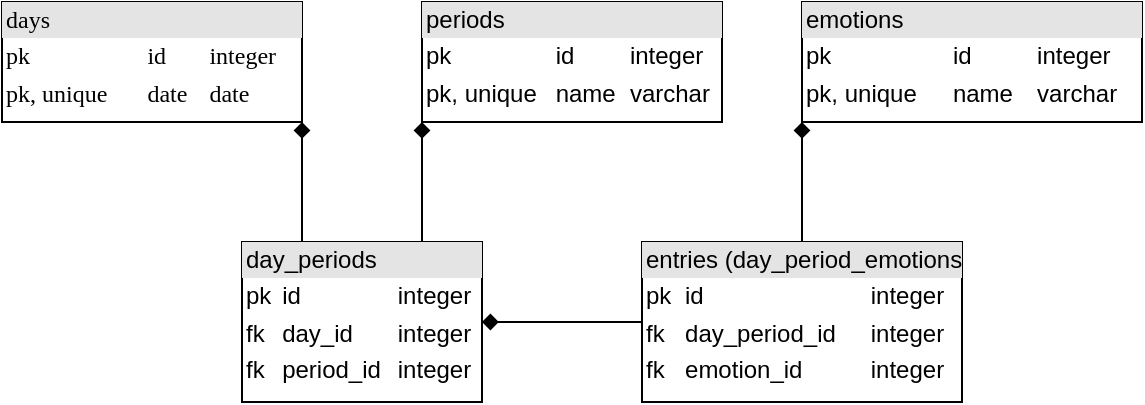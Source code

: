 <mxfile version="17.2.4" type="device"><diagram name="Page-1" id="2ca16b54-16f6-2749-3443-fa8db7711227"><mxGraphModel dx="1426" dy="821" grid="1" gridSize="10" guides="1" tooltips="1" connect="1" arrows="1" fold="1" page="1" pageScale="1" pageWidth="1100" pageHeight="850" background="none" math="0" shadow="0"><root><mxCell id="0"/><mxCell id="1" parent="0"/><mxCell id="2ed32ef02a7f4228-1" value="&lt;div style=&quot;box-sizing: border-box ; width: 100% ; background: #e4e4e4 ; padding: 2px&quot;&gt;days&lt;/div&gt;&lt;table style=&quot;width: 100% ; font-size: 1em&quot; cellpadding=&quot;2&quot; cellspacing=&quot;0&quot;&gt;&lt;tbody&gt;&lt;tr&gt;&lt;td&gt;pk&lt;/td&gt;&lt;td&gt;id&lt;/td&gt;&lt;td&gt;integer&lt;/td&gt;&lt;/tr&gt;&lt;tr&gt;&lt;td&gt;pk, unique&lt;/td&gt;&lt;td&gt;date&lt;/td&gt;&lt;td&gt;date&lt;/td&gt;&lt;/tr&gt;&lt;/tbody&gt;&lt;/table&gt;" style="verticalAlign=top;align=left;overflow=fill;html=1;rounded=0;shadow=0;comic=0;labelBackgroundColor=none;strokeWidth=1;fontFamily=Verdana;fontSize=12" parent="1" vertex="1"><mxGeometry x="30" y="100" width="150" height="60" as="geometry"/></mxCell><mxCell id="jXgrj0yYYWL6ra44-lsu-19" value="&lt;div style=&quot;box-sizing: border-box ; width: 100% ; background: #e4e4e4 ; padding: 2px&quot;&gt;emotions&lt;/div&gt;&lt;table style=&quot;width: 100% ; font-size: 1em&quot; cellpadding=&quot;2&quot; cellspacing=&quot;0&quot;&gt;&lt;tbody&gt;&lt;tr&gt;&lt;td&gt;pk&lt;/td&gt;&lt;td&gt;id&lt;/td&gt;&lt;td&gt;integer&lt;/td&gt;&lt;/tr&gt;&lt;tr&gt;&lt;td&gt;pk, unique&lt;/td&gt;&lt;td&gt;name&lt;/td&gt;&lt;td&gt;varchar&lt;/td&gt;&lt;/tr&gt;&lt;/tbody&gt;&lt;/table&gt;" style="verticalAlign=top;align=left;overflow=fill;html=1;" parent="1" vertex="1"><mxGeometry x="430" y="100" width="170" height="60" as="geometry"/></mxCell><mxCell id="jXgrj0yYYWL6ra44-lsu-20" value="&lt;div style=&quot;box-sizing: border-box ; width: 100% ; background: #e4e4e4 ; padding: 2px&quot;&gt;periods&lt;/div&gt;&lt;table style=&quot;width: 100% ; font-size: 1em&quot; cellpadding=&quot;2&quot; cellspacing=&quot;0&quot;&gt;&lt;tbody&gt;&lt;tr&gt;&lt;td&gt;pk&lt;/td&gt;&lt;td&gt;id&lt;/td&gt;&lt;td&gt;integer&lt;/td&gt;&lt;/tr&gt;&lt;tr&gt;&lt;td&gt;pk, unique&lt;/td&gt;&lt;td&gt;name&lt;/td&gt;&lt;td&gt;varchar&lt;/td&gt;&lt;/tr&gt;&lt;/tbody&gt;&lt;/table&gt;" style="verticalAlign=top;align=left;overflow=fill;html=1;" parent="1" vertex="1"><mxGeometry x="240" y="100" width="150" height="60" as="geometry"/></mxCell><mxCell id="kwGMIYxITzPJRuXffMri-3" style="edgeStyle=orthogonalEdgeStyle;rounded=0;orthogonalLoop=1;jettySize=auto;html=1;entryX=1;entryY=1;entryDx=0;entryDy=0;endArrow=diamond;endFill=1;exitX=0.25;exitY=0;exitDx=0;exitDy=0;" edge="1" parent="1" source="kwGMIYxITzPJRuXffMri-1" target="2ed32ef02a7f4228-1"><mxGeometry relative="1" as="geometry"/></mxCell><mxCell id="kwGMIYxITzPJRuXffMri-4" style="edgeStyle=orthogonalEdgeStyle;rounded=0;orthogonalLoop=1;jettySize=auto;html=1;exitX=0.75;exitY=0;exitDx=0;exitDy=0;entryX=0;entryY=1;entryDx=0;entryDy=0;endArrow=diamond;endFill=1;" edge="1" parent="1" source="kwGMIYxITzPJRuXffMri-1" target="jXgrj0yYYWL6ra44-lsu-20"><mxGeometry relative="1" as="geometry"/></mxCell><mxCell id="kwGMIYxITzPJRuXffMri-1" value="&lt;div style=&quot;box-sizing: border-box ; width: 100% ; background: #e4e4e4 ; padding: 2px&quot;&gt;day_periods&lt;/div&gt;&lt;table style=&quot;width: 100% ; font-size: 1em&quot; cellpadding=&quot;2&quot; cellspacing=&quot;0&quot;&gt;&lt;tbody&gt;&lt;tr&gt;&lt;td&gt;pk&lt;/td&gt;&lt;td&gt;id&lt;/td&gt;&lt;td&gt;integer&lt;/td&gt;&lt;/tr&gt;&lt;tr&gt;&lt;td&gt;fk&lt;/td&gt;&lt;td&gt;day_id&lt;/td&gt;&lt;td&gt;integer&lt;/td&gt;&lt;/tr&gt;&lt;tr&gt;&lt;td&gt;fk&lt;/td&gt;&lt;td&gt;period_id&lt;/td&gt;&lt;td&gt;integer&lt;/td&gt;&lt;/tr&gt;&lt;/tbody&gt;&lt;/table&gt;" style="verticalAlign=top;align=left;overflow=fill;html=1;" vertex="1" parent="1"><mxGeometry x="150" y="220" width="120" height="80" as="geometry"/></mxCell><mxCell id="kwGMIYxITzPJRuXffMri-6" style="edgeStyle=orthogonalEdgeStyle;rounded=0;orthogonalLoop=1;jettySize=auto;html=1;entryX=1;entryY=0.5;entryDx=0;entryDy=0;endArrow=diamond;endFill=1;" edge="1" parent="1" source="kwGMIYxITzPJRuXffMri-2" target="kwGMIYxITzPJRuXffMri-1"><mxGeometry relative="1" as="geometry"/></mxCell><mxCell id="kwGMIYxITzPJRuXffMri-7" style="edgeStyle=orthogonalEdgeStyle;rounded=0;orthogonalLoop=1;jettySize=auto;html=1;exitX=0.5;exitY=0;exitDx=0;exitDy=0;entryX=0;entryY=1;entryDx=0;entryDy=0;endArrow=diamond;endFill=1;" edge="1" parent="1" source="kwGMIYxITzPJRuXffMri-2" target="jXgrj0yYYWL6ra44-lsu-19"><mxGeometry relative="1" as="geometry"/></mxCell><mxCell id="kwGMIYxITzPJRuXffMri-2" value="&lt;div style=&quot;box-sizing: border-box ; width: 100% ; background: #e4e4e4 ; padding: 2px&quot;&gt;entries (day_period_emotions)&lt;/div&gt;&lt;table style=&quot;width: 100% ; font-size: 1em&quot; cellpadding=&quot;2&quot; cellspacing=&quot;0&quot;&gt;&lt;tbody&gt;&lt;tr&gt;&lt;td&gt;pk&lt;/td&gt;&lt;td&gt;id&lt;/td&gt;&lt;td&gt;integer&lt;/td&gt;&lt;/tr&gt;&lt;tr&gt;&lt;td&gt;fk&lt;/td&gt;&lt;td&gt;day_period_id&lt;/td&gt;&lt;td&gt;integer&lt;/td&gt;&lt;/tr&gt;&lt;tr&gt;&lt;td&gt;fk&lt;/td&gt;&lt;td&gt;emotion_id&lt;/td&gt;&lt;td&gt;integer&lt;/td&gt;&lt;/tr&gt;&lt;/tbody&gt;&lt;/table&gt;" style="verticalAlign=top;align=left;overflow=fill;html=1;" vertex="1" parent="1"><mxGeometry x="350" y="220" width="160" height="80" as="geometry"/></mxCell></root></mxGraphModel></diagram></mxfile>